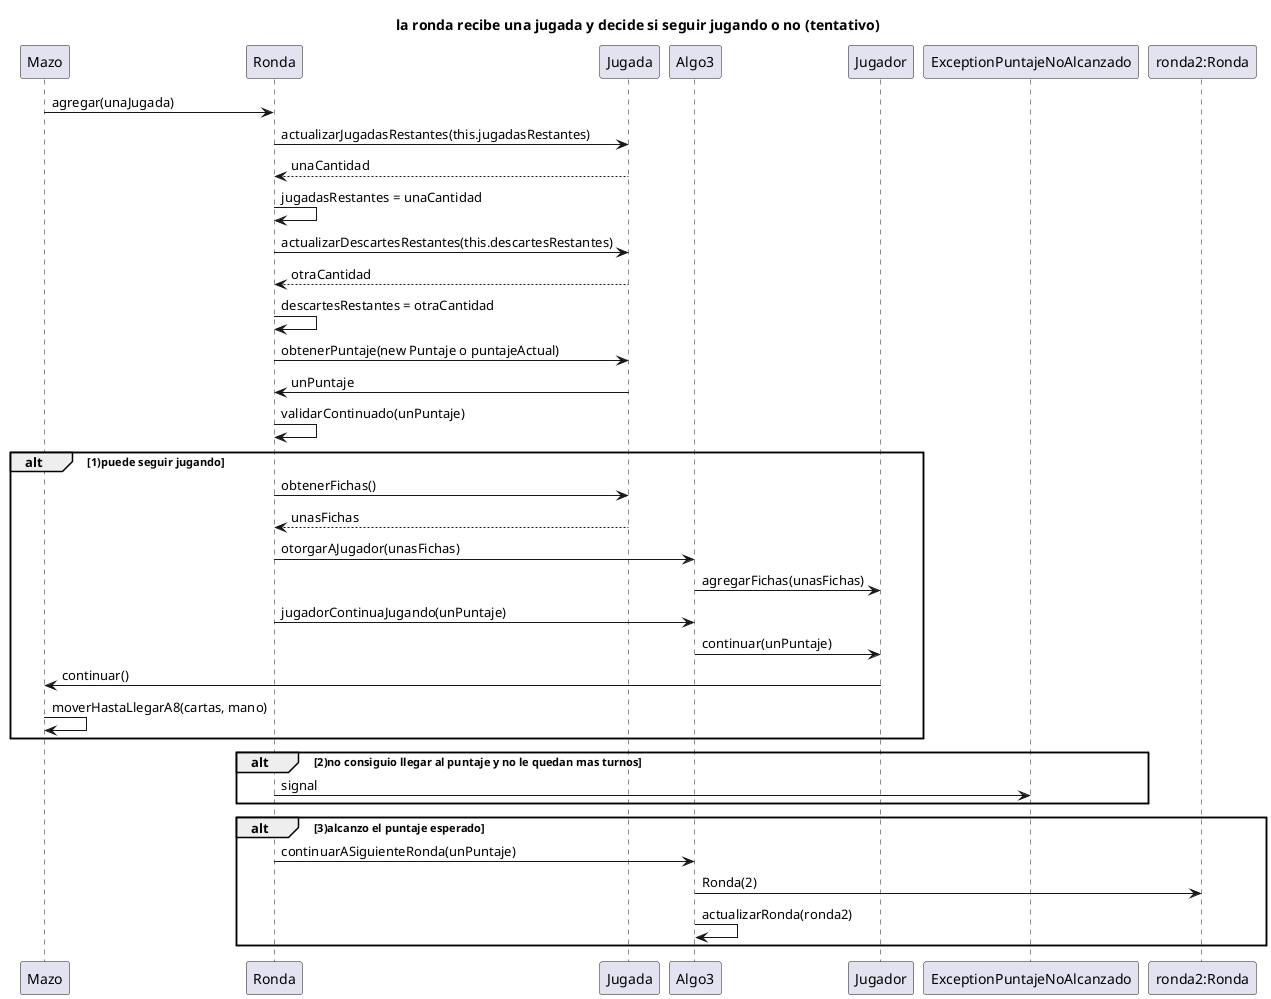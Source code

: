 
@startuml
title la ronda recibe una jugada y decide si seguir jugando o no (tentativo)
Mazo -> Ronda : agregar(unaJugada)
Ronda -> Jugada : actualizarJugadasRestantes(this.jugadasRestantes)
Jugada --> Ronda : unaCantidad

Ronda -> Ronda : jugadasRestantes = unaCantidad
Ronda -> Jugada: actualizarDescartesRestantes(this.descartesRestantes)
Jugada --> Ronda : otraCantidad
Ronda -> Ronda : descartesRestantes = otraCantidad


Ronda -> Jugada : obtenerPuntaje(new Puntaje o puntajeActual)
Jugada -> Ronda : unPuntaje
Ronda -> Ronda : validarContinuado(unPuntaje)

alt 1)puede seguir jugando
Ronda -> Jugada : obtenerFichas()
Jugada -->  Ronda : unasFichas
Ronda -> Algo3 : otorgarAJugador(unasFichas)
Algo3 -> Jugador : agregarFichas(unasFichas)
Ronda -> Algo3 : jugadorContinuaJugando(unPuntaje)
Algo3 -> Jugador : continuar(unPuntaje)
Jugador -> Mazo : continuar()
Mazo -> Mazo : moverHastaLlegarA8(cartas, mano)
end alt

alt 2)no consiguio llegar al puntaje y no le quedan mas turnos
Ronda -> ExceptionPuntajeNoAlcanzado : signal

end alt

alt 3)alcanzo el puntaje esperado
Ronda -> Algo3 : continuarASiguienteRonda(unPuntaje)
participant "ronda2:Ronda" as Ronda2
Algo3 -> Ronda2 : Ronda(2)
Algo3 -> Algo3 : actualizarRonda(ronda2)

end alt

@enduml